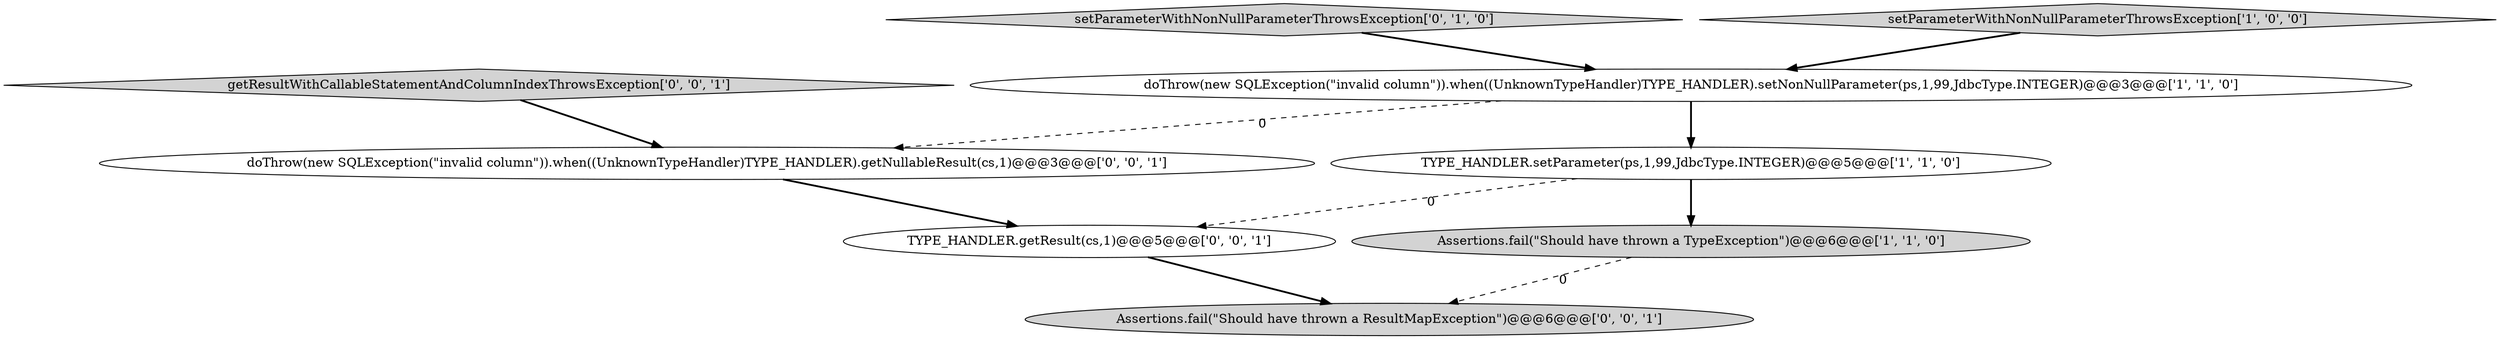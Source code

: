 digraph {
6 [style = filled, label = "doThrow(new SQLException(\"invalid column\")).when((UnknownTypeHandler)TYPE_HANDLER).getNullableResult(cs,1)@@@3@@@['0', '0', '1']", fillcolor = white, shape = ellipse image = "AAA0AAABBB3BBB"];
7 [style = filled, label = "TYPE_HANDLER.getResult(cs,1)@@@5@@@['0', '0', '1']", fillcolor = white, shape = ellipse image = "AAA0AAABBB3BBB"];
4 [style = filled, label = "setParameterWithNonNullParameterThrowsException['0', '1', '0']", fillcolor = lightgray, shape = diamond image = "AAA0AAABBB2BBB"];
0 [style = filled, label = "Assertions.fail(\"Should have thrown a TypeException\")@@@6@@@['1', '1', '0']", fillcolor = lightgray, shape = ellipse image = "AAA0AAABBB1BBB"];
5 [style = filled, label = "getResultWithCallableStatementAndColumnIndexThrowsException['0', '0', '1']", fillcolor = lightgray, shape = diamond image = "AAA0AAABBB3BBB"];
2 [style = filled, label = "setParameterWithNonNullParameterThrowsException['1', '0', '0']", fillcolor = lightgray, shape = diamond image = "AAA0AAABBB1BBB"];
8 [style = filled, label = "Assertions.fail(\"Should have thrown a ResultMapException\")@@@6@@@['0', '0', '1']", fillcolor = lightgray, shape = ellipse image = "AAA0AAABBB3BBB"];
1 [style = filled, label = "TYPE_HANDLER.setParameter(ps,1,99,JdbcType.INTEGER)@@@5@@@['1', '1', '0']", fillcolor = white, shape = ellipse image = "AAA0AAABBB1BBB"];
3 [style = filled, label = "doThrow(new SQLException(\"invalid column\")).when((UnknownTypeHandler)TYPE_HANDLER).setNonNullParameter(ps,1,99,JdbcType.INTEGER)@@@3@@@['1', '1', '0']", fillcolor = white, shape = ellipse image = "AAA0AAABBB1BBB"];
0->8 [style = dashed, label="0"];
4->3 [style = bold, label=""];
3->6 [style = dashed, label="0"];
1->0 [style = bold, label=""];
5->6 [style = bold, label=""];
6->7 [style = bold, label=""];
3->1 [style = bold, label=""];
1->7 [style = dashed, label="0"];
7->8 [style = bold, label=""];
2->3 [style = bold, label=""];
}
